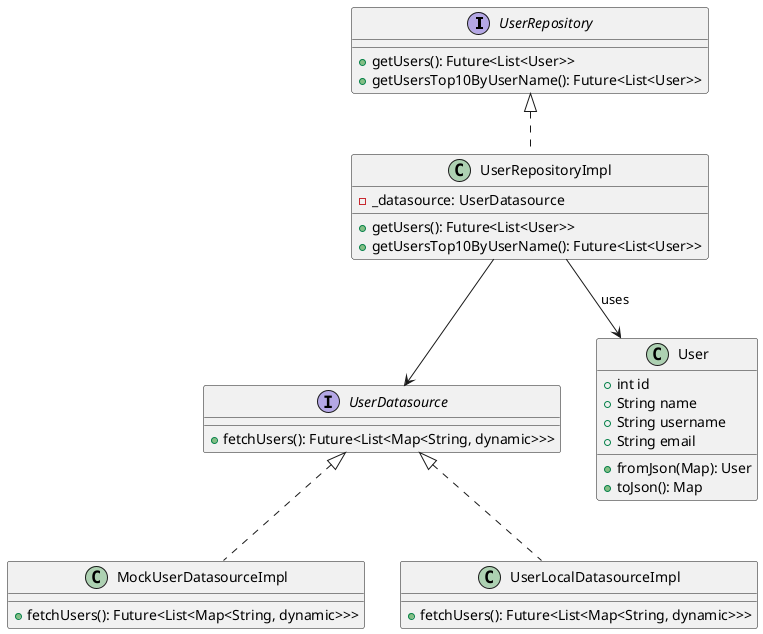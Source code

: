 @startuml

interface UserRepository {
  +getUsers(): Future<List<User>>
  +getUsersTop10ByUserName(): Future<List<User>>
}

class UserRepositoryImpl {
  -_datasource: UserDatasource
  +getUsers(): Future<List<User>>
  +getUsersTop10ByUserName(): Future<List<User>>
}

interface UserDatasource {
  +fetchUsers(): Future<List<Map<String, dynamic>>>
}

class MockUserDatasourceImpl {
  +fetchUsers(): Future<List<Map<String, dynamic>>>
}

class UserLocalDatasourceImpl {
  +fetchUsers(): Future<List<Map<String, dynamic>>>
}

class User {
  +int id
  +String name
  +String username
  +String email
  +fromJson(Map): User
  +toJson(): Map
}

UserRepository <|.. UserRepositoryImpl
UserRepositoryImpl --> UserDatasource
UserDatasource <|.. MockUserDatasourceImpl
UserDatasource <|.. UserLocalDatasourceImpl
UserRepositoryImpl --> User : uses

@enduml
